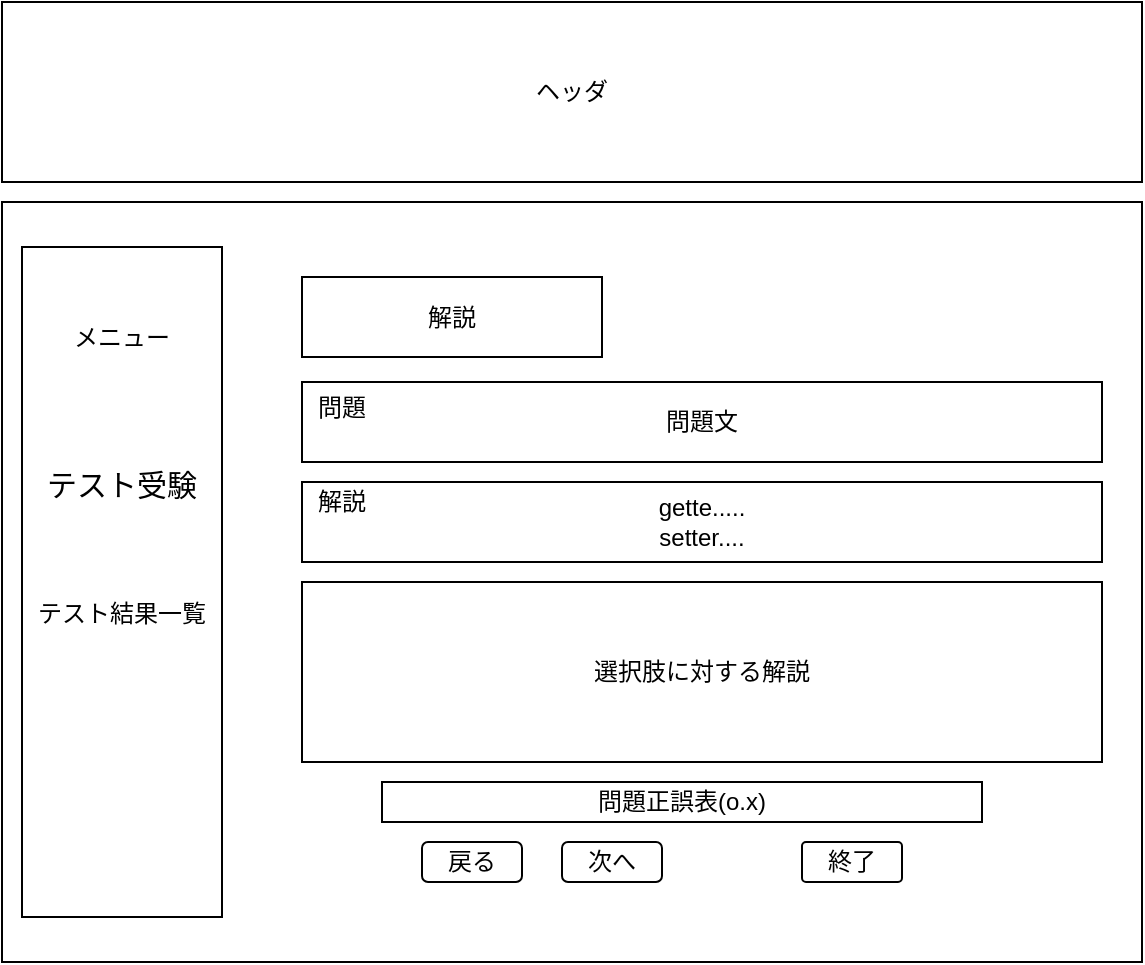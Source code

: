 <mxfile>
    <diagram id="c-x55PYoPjWjakW_K30p" name="ページ1">
        <mxGraphModel dx="820" dy="478" grid="1" gridSize="10" guides="1" tooltips="1" connect="1" arrows="1" fold="1" page="1" pageScale="1" pageWidth="827" pageHeight="1169" math="0" shadow="0">
            <root>
                <mxCell id="0"/>
                <mxCell id="1" parent="0"/>
                <mxCell id="2" value="ヘッダ" style="rounded=0;whiteSpace=wrap;html=1;" vertex="1" parent="1">
                    <mxGeometry x="220" y="80" width="570" height="90" as="geometry"/>
                </mxCell>
                <mxCell id="3" value="" style="rounded=0;whiteSpace=wrap;html=1;" vertex="1" parent="1">
                    <mxGeometry x="220" y="180" width="570" height="380" as="geometry"/>
                </mxCell>
                <mxCell id="5" value="解説" style="rounded=0;whiteSpace=wrap;html=1;" vertex="1" parent="1">
                    <mxGeometry x="370" y="217.5" width="150" height="40" as="geometry"/>
                </mxCell>
                <mxCell id="6" value="" style="rounded=0;whiteSpace=wrap;html=1;" vertex="1" parent="1">
                    <mxGeometry x="230" y="202.5" width="100" height="335" as="geometry"/>
                </mxCell>
                <mxCell id="7" value="&lt;span style=&quot;font-size: 12px;&quot;&gt;&lt;font style=&quot;font-size: 12px;&quot;&gt;メニュー&lt;/font&gt;&lt;/span&gt;" style="text;html=1;strokeColor=none;fillColor=none;align=center;verticalAlign=middle;whiteSpace=wrap;rounded=0;fontStyle=0;fontSize=12;" vertex="1" parent="1">
                    <mxGeometry x="240" y="217.5" width="80" height="60" as="geometry"/>
                </mxCell>
                <mxCell id="8" value="テスト受験" style="text;html=1;strokeColor=none;fillColor=none;align=center;verticalAlign=middle;whiteSpace=wrap;rounded=0;fontStyle=0;fontSize=15;" vertex="1" parent="1">
                    <mxGeometry x="240" y="292.5" width="80" height="57" as="geometry"/>
                </mxCell>
                <mxCell id="9" value="テスト結果一覧" style="text;html=1;strokeColor=none;fillColor=none;align=center;verticalAlign=middle;whiteSpace=wrap;rounded=0;" vertex="1" parent="1">
                    <mxGeometry x="220" y="352.5" width="120" height="67.5" as="geometry"/>
                </mxCell>
                <mxCell id="18" value="gette.....&lt;br&gt;setter...." style="rounded=0;whiteSpace=wrap;html=1;" vertex="1" parent="1">
                    <mxGeometry x="370" y="320" width="400" height="40" as="geometry"/>
                </mxCell>
                <mxCell id="19" value="解説" style="text;html=1;strokeColor=none;fillColor=none;align=center;verticalAlign=middle;whiteSpace=wrap;rounded=0;" vertex="1" parent="1">
                    <mxGeometry x="370" y="320" width="40" height="20" as="geometry"/>
                </mxCell>
                <mxCell id="20" value="選択肢に対する解説" style="rounded=0;whiteSpace=wrap;html=1;" vertex="1" parent="1">
                    <mxGeometry x="370" y="370" width="400" height="90" as="geometry"/>
                </mxCell>
                <mxCell id="21" value="問題文" style="rounded=0;whiteSpace=wrap;html=1;" vertex="1" parent="1">
                    <mxGeometry x="370" y="270" width="400" height="40" as="geometry"/>
                </mxCell>
                <mxCell id="22" value="問題" style="text;html=1;strokeColor=none;fillColor=none;align=center;verticalAlign=middle;whiteSpace=wrap;rounded=0;" vertex="1" parent="1">
                    <mxGeometry x="370" y="272.5" width="40" height="20" as="geometry"/>
                </mxCell>
                <mxCell id="23" value="問題正誤表(o.x)" style="rounded=0;whiteSpace=wrap;html=1;" vertex="1" parent="1">
                    <mxGeometry x="410" y="470" width="300" height="20" as="geometry"/>
                </mxCell>
                <mxCell id="24" value="戻る" style="rounded=1;whiteSpace=wrap;html=1;" vertex="1" parent="1">
                    <mxGeometry x="430" y="500" width="50" height="20" as="geometry"/>
                </mxCell>
                <mxCell id="25" value="次へ" style="rounded=1;whiteSpace=wrap;html=1;" vertex="1" parent="1">
                    <mxGeometry x="500" y="500" width="50" height="20" as="geometry"/>
                </mxCell>
                <mxCell id="26" value="終了" style="rounded=1;whiteSpace=wrap;html=1;arcSize=10;" vertex="1" parent="1">
                    <mxGeometry x="620" y="500" width="50" height="20" as="geometry"/>
                </mxCell>
            </root>
        </mxGraphModel>
    </diagram>
</mxfile>